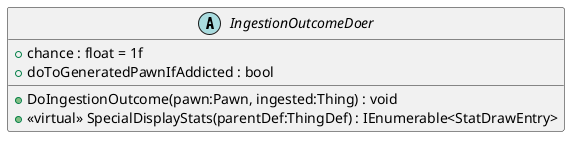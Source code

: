@startuml
abstract class IngestionOutcomeDoer {
    + chance : float = 1f
    + doToGeneratedPawnIfAddicted : bool
    + DoIngestionOutcome(pawn:Pawn, ingested:Thing) : void
    + <<virtual>> SpecialDisplayStats(parentDef:ThingDef) : IEnumerable<StatDrawEntry>
}
@enduml
